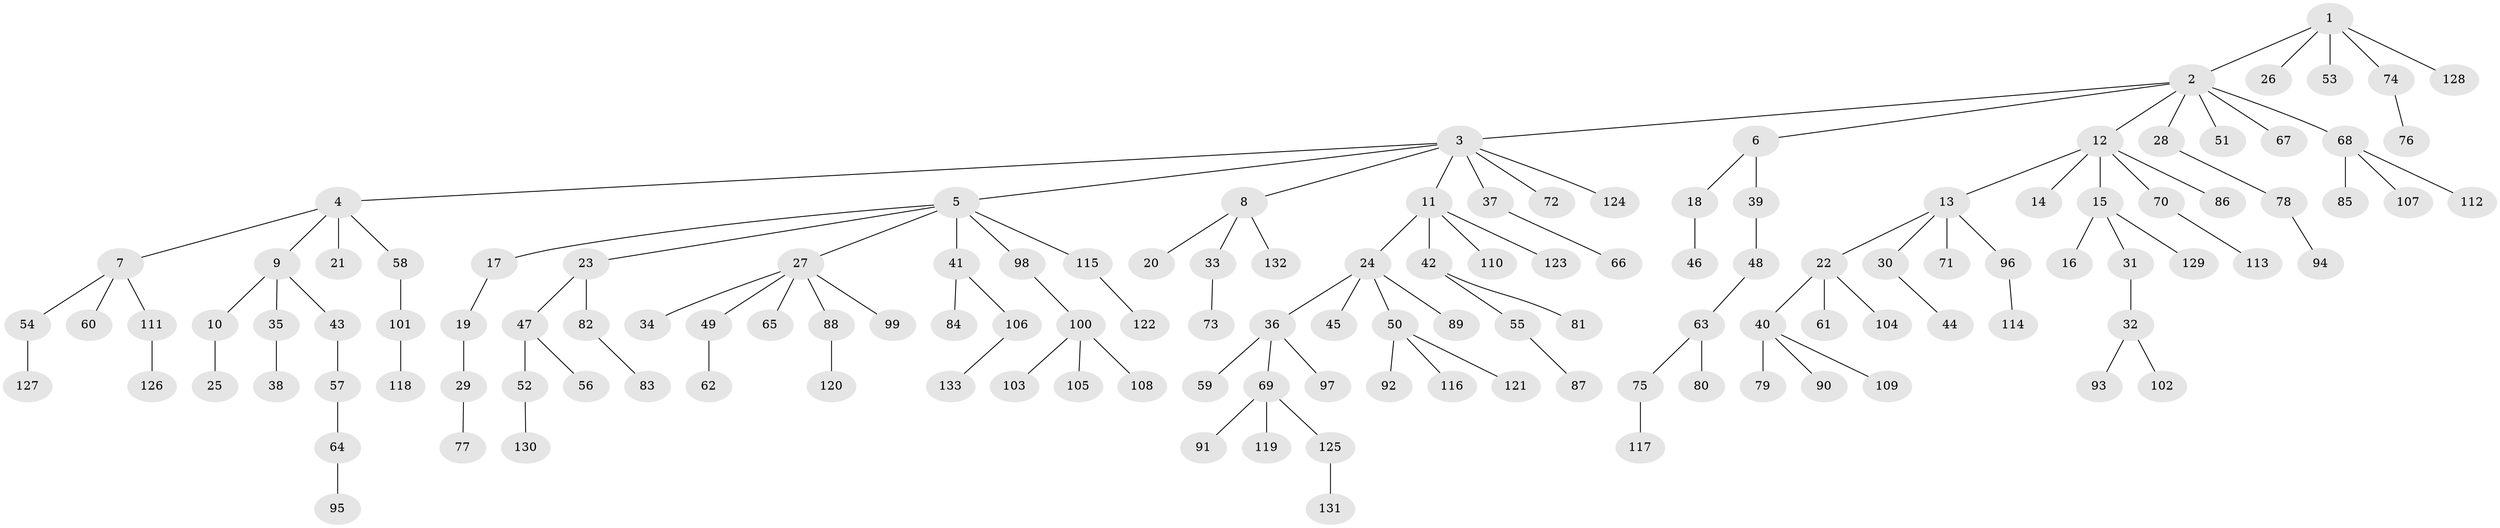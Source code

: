 // coarse degree distribution, {2: 0.189873417721519, 1: 0.7468354430379747, 4: 0.02531645569620253, 8: 0.012658227848101266, 48: 0.012658227848101266, 3: 0.012658227848101266}
// Generated by graph-tools (version 1.1) at 2025/57/03/04/25 21:57:05]
// undirected, 133 vertices, 132 edges
graph export_dot {
graph [start="1"]
  node [color=gray90,style=filled];
  1;
  2;
  3;
  4;
  5;
  6;
  7;
  8;
  9;
  10;
  11;
  12;
  13;
  14;
  15;
  16;
  17;
  18;
  19;
  20;
  21;
  22;
  23;
  24;
  25;
  26;
  27;
  28;
  29;
  30;
  31;
  32;
  33;
  34;
  35;
  36;
  37;
  38;
  39;
  40;
  41;
  42;
  43;
  44;
  45;
  46;
  47;
  48;
  49;
  50;
  51;
  52;
  53;
  54;
  55;
  56;
  57;
  58;
  59;
  60;
  61;
  62;
  63;
  64;
  65;
  66;
  67;
  68;
  69;
  70;
  71;
  72;
  73;
  74;
  75;
  76;
  77;
  78;
  79;
  80;
  81;
  82;
  83;
  84;
  85;
  86;
  87;
  88;
  89;
  90;
  91;
  92;
  93;
  94;
  95;
  96;
  97;
  98;
  99;
  100;
  101;
  102;
  103;
  104;
  105;
  106;
  107;
  108;
  109;
  110;
  111;
  112;
  113;
  114;
  115;
  116;
  117;
  118;
  119;
  120;
  121;
  122;
  123;
  124;
  125;
  126;
  127;
  128;
  129;
  130;
  131;
  132;
  133;
  1 -- 2;
  1 -- 26;
  1 -- 53;
  1 -- 74;
  1 -- 128;
  2 -- 3;
  2 -- 6;
  2 -- 12;
  2 -- 28;
  2 -- 51;
  2 -- 67;
  2 -- 68;
  3 -- 4;
  3 -- 5;
  3 -- 8;
  3 -- 11;
  3 -- 37;
  3 -- 72;
  3 -- 124;
  4 -- 7;
  4 -- 9;
  4 -- 21;
  4 -- 58;
  5 -- 17;
  5 -- 23;
  5 -- 27;
  5 -- 41;
  5 -- 98;
  5 -- 115;
  6 -- 18;
  6 -- 39;
  7 -- 54;
  7 -- 60;
  7 -- 111;
  8 -- 20;
  8 -- 33;
  8 -- 132;
  9 -- 10;
  9 -- 35;
  9 -- 43;
  10 -- 25;
  11 -- 24;
  11 -- 42;
  11 -- 110;
  11 -- 123;
  12 -- 13;
  12 -- 14;
  12 -- 15;
  12 -- 70;
  12 -- 86;
  13 -- 22;
  13 -- 30;
  13 -- 71;
  13 -- 96;
  15 -- 16;
  15 -- 31;
  15 -- 129;
  17 -- 19;
  18 -- 46;
  19 -- 29;
  22 -- 40;
  22 -- 61;
  22 -- 104;
  23 -- 47;
  23 -- 82;
  24 -- 36;
  24 -- 45;
  24 -- 50;
  24 -- 89;
  27 -- 34;
  27 -- 49;
  27 -- 65;
  27 -- 88;
  27 -- 99;
  28 -- 78;
  29 -- 77;
  30 -- 44;
  31 -- 32;
  32 -- 93;
  32 -- 102;
  33 -- 73;
  35 -- 38;
  36 -- 59;
  36 -- 69;
  36 -- 97;
  37 -- 66;
  39 -- 48;
  40 -- 79;
  40 -- 90;
  40 -- 109;
  41 -- 84;
  41 -- 106;
  42 -- 55;
  42 -- 81;
  43 -- 57;
  47 -- 52;
  47 -- 56;
  48 -- 63;
  49 -- 62;
  50 -- 92;
  50 -- 116;
  50 -- 121;
  52 -- 130;
  54 -- 127;
  55 -- 87;
  57 -- 64;
  58 -- 101;
  63 -- 75;
  63 -- 80;
  64 -- 95;
  68 -- 85;
  68 -- 107;
  68 -- 112;
  69 -- 91;
  69 -- 119;
  69 -- 125;
  70 -- 113;
  74 -- 76;
  75 -- 117;
  78 -- 94;
  82 -- 83;
  88 -- 120;
  96 -- 114;
  98 -- 100;
  100 -- 103;
  100 -- 105;
  100 -- 108;
  101 -- 118;
  106 -- 133;
  111 -- 126;
  115 -- 122;
  125 -- 131;
}
